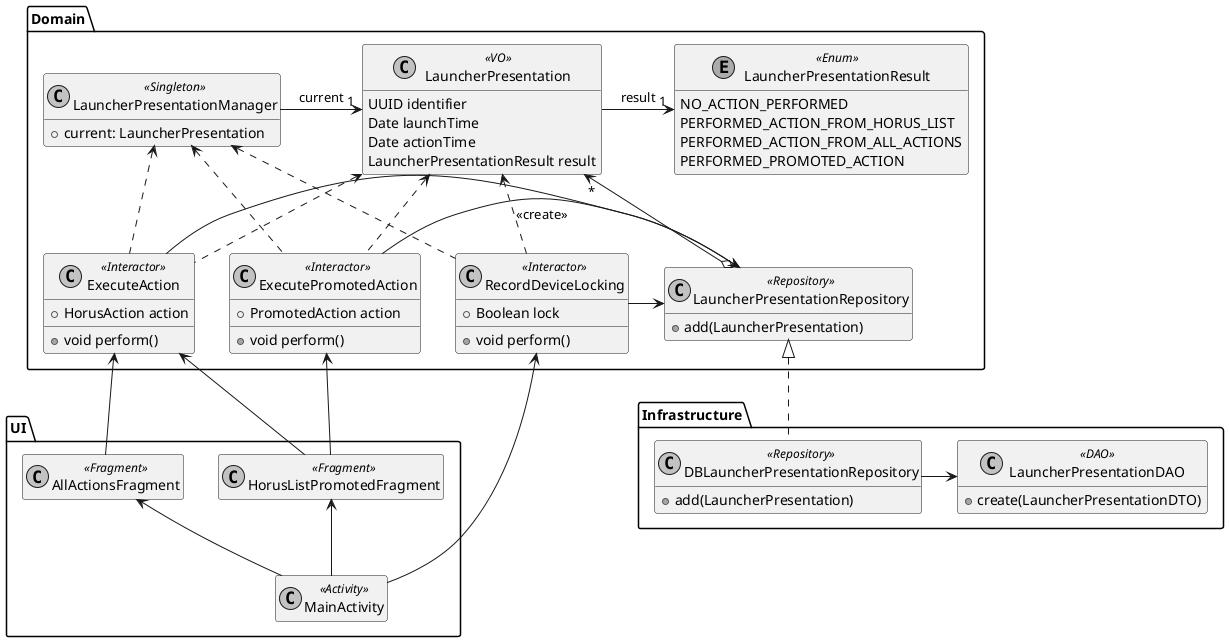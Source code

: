 
@startuml MPAA#70.class

skinparam monochrome true


package Domain {

    class LauncherPresentation <<VO>> {
        UUID identifier
        Date launchTime
        Date actionTime
        LauncherPresentationResult result
    }

    enum LauncherPresentationResult <<Enum>> {
        NO_ACTION_PERFORMED
        PERFORMED_ACTION_FROM_HORUS_LIST
        PERFORMED_ACTION_FROM_ALL_ACTIONS
        PERFORMED_PROMOTED_ACTION
    }

    class ExecuteAction <<Interactor>> {
        + HorusAction action
        + void perform()
    }

    class ExecutePromotedAction <<Interactor>> {
        + PromotedAction action
        + void perform()
    }

    class RecordDeviceLocking <<Interactor>> {
        + Boolean lock
        + void perform()
    }

    class LauncherPresentationManager <<Singleton>> {
        + current: LauncherPresentation
    }

    class LauncherPresentationRepository <<Repository>> {
        + add(LauncherPresentation)
    }

    ExecuteAction -[hidden]l-> RecordDeviceLocking

    ExecuteAction .u.> LauncherPresentation
    ExecutePromotedAction .u.> LauncherPresentation
    ExecuteAction -r-> LauncherPresentationRepository
    ExecuteAction .u.> LauncherPresentationManager
    ExecutePromotedAction -r-> LauncherPresentationRepository
    ExecutePromotedAction .u.> LauncherPresentationManager
    LauncherPresentation -r-> "1" LauncherPresentationResult: result
    LauncherPresentationManager -r-> "1" LauncherPresentation: current
    LauncherPresentationRepository o-u-> "*" LauncherPresentation
    RecordDeviceLocking -> LauncherPresentationRepository
    RecordDeviceLocking .u.> LauncherPresentation: <<create>>
    RecordDeviceLocking .u.> LauncherPresentationManager

}


package Infrastructure {

    class DBLauncherPresentationRepository <<Repository>> {
        + add(LauncherPresentation)
    }

    class LauncherPresentationDAO <<DAO>> {
        + create(LauncherPresentationDTO)
    }

    DBLauncherPresentationRepository .u.|> LauncherPresentationRepository
    DBLauncherPresentationRepository -r-> LauncherPresentationDAO

}


package UI {

    class HorusListPromotedFragment <<Fragment>> {
    }

    class AllActionsFragment <<Fragment>> {
    }

    class MainActivity <<Activity>> {
    }

}


AllActionsFragment -u-> ExecuteAction

HorusListPromotedFragment -u-> ExecutePromotedAction
HorusListPromotedFragment -u-> ExecuteAction

MainActivity -u-> HorusListPromotedFragment
MainActivity -u-> AllActionsFragment
MainActivity -l-> RecordDeviceLocking


hide empty members

@enduml
